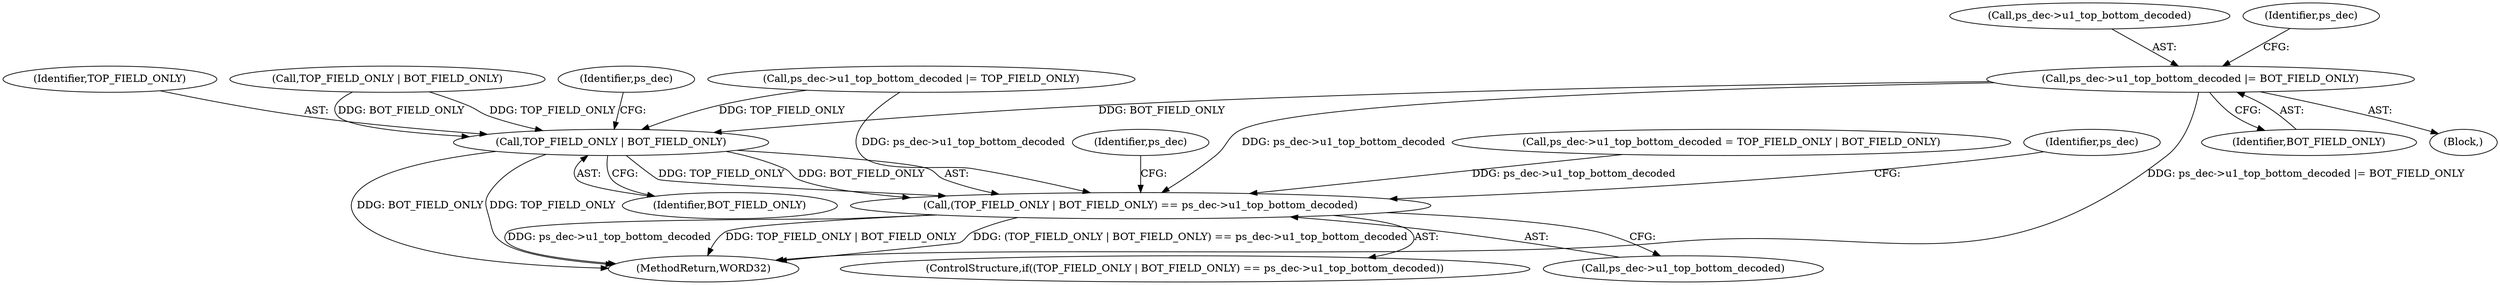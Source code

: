 digraph "0_Android_e86d3cfd2bc28dac421092106751e5638d54a848@pointer" {
"1001901" [label="(Call,ps_dec->u1_top_bottom_decoded |= BOT_FIELD_ONLY)"];
"1002206" [label="(Call,TOP_FIELD_ONLY | BOT_FIELD_ONLY)"];
"1002205" [label="(Call,(TOP_FIELD_ONLY | BOT_FIELD_ONLY) == ps_dec->u1_top_bottom_decoded)"];
"1001905" [label="(Identifier,BOT_FIELD_ONLY)"];
"1002272" [label="(MethodReturn,WORD32)"];
"1002207" [label="(Identifier,TOP_FIELD_ONLY)"];
"1001919" [label="(Call,TOP_FIELD_ONLY | BOT_FIELD_ONLY)"];
"1002205" [label="(Call,(TOP_FIELD_ONLY | BOT_FIELD_ONLY) == ps_dec->u1_top_bottom_decoded)"];
"1002210" [label="(Identifier,ps_dec)"];
"1002215" [label="(Identifier,ps_dec)"];
"1001908" [label="(Call,ps_dec->u1_top_bottom_decoded |= TOP_FIELD_ONLY)"];
"1001915" [label="(Call,ps_dec->u1_top_bottom_decoded = TOP_FIELD_ONLY | BOT_FIELD_ONLY)"];
"1001902" [label="(Call,ps_dec->u1_top_bottom_decoded)"];
"1002221" [label="(Identifier,ps_dec)"];
"1001927" [label="(Identifier,ps_dec)"];
"1002209" [label="(Call,ps_dec->u1_top_bottom_decoded)"];
"1002204" [label="(ControlStructure,if((TOP_FIELD_ONLY | BOT_FIELD_ONLY) == ps_dec->u1_top_bottom_decoded))"];
"1002208" [label="(Identifier,BOT_FIELD_ONLY)"];
"1002206" [label="(Call,TOP_FIELD_ONLY | BOT_FIELD_ONLY)"];
"1001901" [label="(Call,ps_dec->u1_top_bottom_decoded |= BOT_FIELD_ONLY)"];
"1001900" [label="(Block,)"];
"1001901" -> "1001900"  [label="AST: "];
"1001901" -> "1001905"  [label="CFG: "];
"1001902" -> "1001901"  [label="AST: "];
"1001905" -> "1001901"  [label="AST: "];
"1001927" -> "1001901"  [label="CFG: "];
"1001901" -> "1002272"  [label="DDG: ps_dec->u1_top_bottom_decoded |= BOT_FIELD_ONLY"];
"1001901" -> "1002206"  [label="DDG: BOT_FIELD_ONLY"];
"1001901" -> "1002205"  [label="DDG: ps_dec->u1_top_bottom_decoded"];
"1002206" -> "1002205"  [label="AST: "];
"1002206" -> "1002208"  [label="CFG: "];
"1002207" -> "1002206"  [label="AST: "];
"1002208" -> "1002206"  [label="AST: "];
"1002210" -> "1002206"  [label="CFG: "];
"1002206" -> "1002272"  [label="DDG: TOP_FIELD_ONLY"];
"1002206" -> "1002272"  [label="DDG: BOT_FIELD_ONLY"];
"1002206" -> "1002205"  [label="DDG: TOP_FIELD_ONLY"];
"1002206" -> "1002205"  [label="DDG: BOT_FIELD_ONLY"];
"1001919" -> "1002206"  [label="DDG: TOP_FIELD_ONLY"];
"1001919" -> "1002206"  [label="DDG: BOT_FIELD_ONLY"];
"1001908" -> "1002206"  [label="DDG: TOP_FIELD_ONLY"];
"1002205" -> "1002204"  [label="AST: "];
"1002205" -> "1002209"  [label="CFG: "];
"1002209" -> "1002205"  [label="AST: "];
"1002215" -> "1002205"  [label="CFG: "];
"1002221" -> "1002205"  [label="CFG: "];
"1002205" -> "1002272"  [label="DDG: (TOP_FIELD_ONLY | BOT_FIELD_ONLY) == ps_dec->u1_top_bottom_decoded"];
"1002205" -> "1002272"  [label="DDG: ps_dec->u1_top_bottom_decoded"];
"1002205" -> "1002272"  [label="DDG: TOP_FIELD_ONLY | BOT_FIELD_ONLY"];
"1001908" -> "1002205"  [label="DDG: ps_dec->u1_top_bottom_decoded"];
"1001915" -> "1002205"  [label="DDG: ps_dec->u1_top_bottom_decoded"];
}
